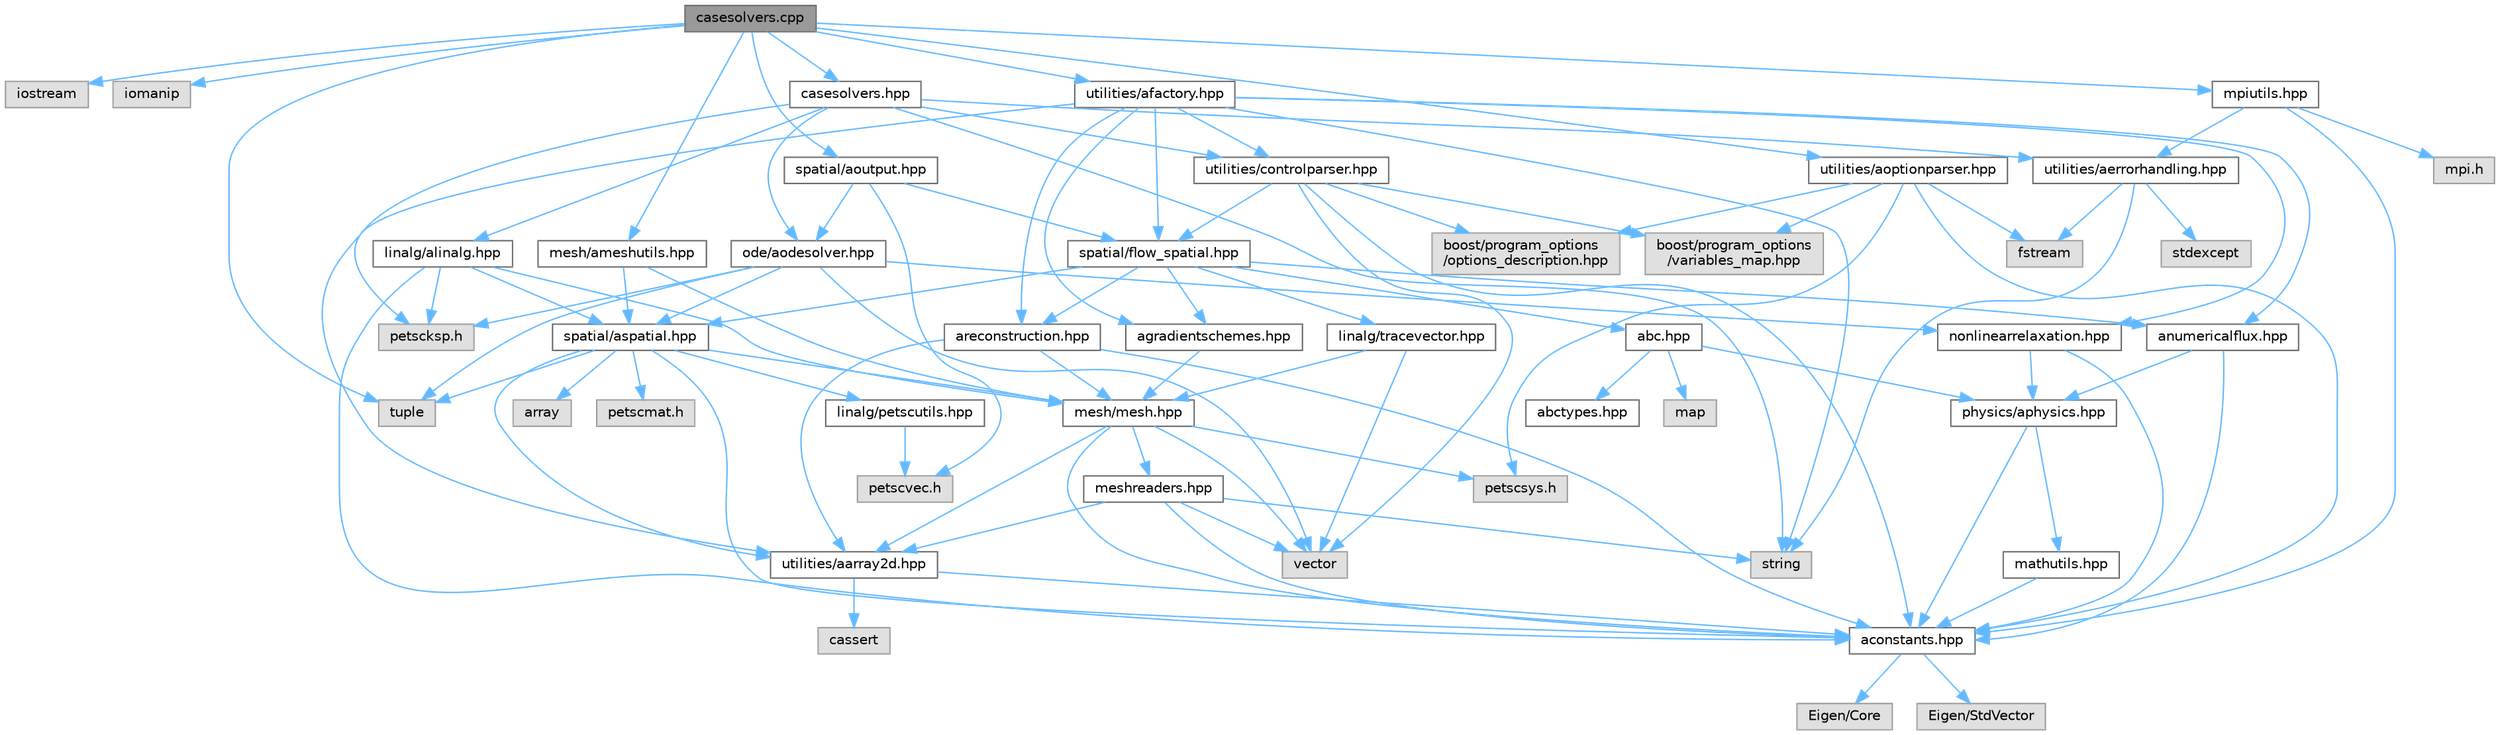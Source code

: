 digraph "casesolvers.cpp"
{
 // LATEX_PDF_SIZE
  bgcolor="transparent";
  edge [fontname=Helvetica,fontsize=10,labelfontname=Helvetica,labelfontsize=10];
  node [fontname=Helvetica,fontsize=10,shape=box,height=0.2,width=0.4];
  Node1 [id="Node000001",label="casesolvers.cpp",height=0.2,width=0.4,color="gray40", fillcolor="grey60", style="filled", fontcolor="black",tooltip="Routines to solve a single fluid dynamics case."];
  Node1 -> Node2 [id="edge1_Node000001_Node000002",color="steelblue1",style="solid",tooltip=" "];
  Node2 [id="Node000002",label="iostream",height=0.2,width=0.4,color="grey60", fillcolor="#E0E0E0", style="filled",tooltip=" "];
  Node1 -> Node3 [id="edge2_Node000001_Node000003",color="steelblue1",style="solid",tooltip=" "];
  Node3 [id="Node000003",label="iomanip",height=0.2,width=0.4,color="grey60", fillcolor="#E0E0E0", style="filled",tooltip=" "];
  Node1 -> Node4 [id="edge3_Node000001_Node000004",color="steelblue1",style="solid",tooltip=" "];
  Node4 [id="Node000004",label="tuple",height=0.2,width=0.4,color="grey60", fillcolor="#E0E0E0", style="filled",tooltip=" "];
  Node1 -> Node5 [id="edge4_Node000001_Node000005",color="steelblue1",style="solid",tooltip=" "];
  Node5 [id="Node000005",label="casesolvers.hpp",height=0.2,width=0.4,color="grey40", fillcolor="white", style="filled",URL="$casesolvers_8hpp.html",tooltip="Routines to solve a single fluid dynamics case."];
  Node5 -> Node6 [id="edge5_Node000005_Node000006",color="steelblue1",style="solid",tooltip=" "];
  Node6 [id="Node000006",label="string",height=0.2,width=0.4,color="grey60", fillcolor="#E0E0E0", style="filled",tooltip=" "];
  Node5 -> Node7 [id="edge6_Node000005_Node000007",color="steelblue1",style="solid",tooltip=" "];
  Node7 [id="Node000007",label="petscksp.h",height=0.2,width=0.4,color="grey60", fillcolor="#E0E0E0", style="filled",tooltip=" "];
  Node5 -> Node8 [id="edge7_Node000005_Node000008",color="steelblue1",style="solid",tooltip=" "];
  Node8 [id="Node000008",label="linalg/alinalg.hpp",height=0.2,width=0.4,color="grey40", fillcolor="white", style="filled",URL="$alinalg_8hpp.html",tooltip="Setup and handling of some linear algebra objects."];
  Node8 -> Node9 [id="edge8_Node000008_Node000009",color="steelblue1",style="solid",tooltip=" "];
  Node9 [id="Node000009",label="aconstants.hpp",height=0.2,width=0.4,color="grey40", fillcolor="white", style="filled",URL="$aconstants_8hpp.html",tooltip="Defines some macro constants and typedefs used throughout the code."];
  Node9 -> Node10 [id="edge9_Node000009_Node000010",color="steelblue1",style="solid",tooltip=" "];
  Node10 [id="Node000010",label="Eigen/Core",height=0.2,width=0.4,color="grey60", fillcolor="#E0E0E0", style="filled",tooltip=" "];
  Node9 -> Node11 [id="edge10_Node000009_Node000011",color="steelblue1",style="solid",tooltip=" "];
  Node11 [id="Node000011",label="Eigen/StdVector",height=0.2,width=0.4,color="grey60", fillcolor="#E0E0E0", style="filled",tooltip=" "];
  Node8 -> Node12 [id="edge11_Node000008_Node000012",color="steelblue1",style="solid",tooltip=" "];
  Node12 [id="Node000012",label="mesh/mesh.hpp",height=0.2,width=0.4,color="grey40", fillcolor="white", style="filled",URL="$mesh_8hpp_source.html",tooltip=" "];
  Node12 -> Node13 [id="edge12_Node000012_Node000013",color="steelblue1",style="solid",tooltip=" "];
  Node13 [id="Node000013",label="vector",height=0.2,width=0.4,color="grey60", fillcolor="#E0E0E0", style="filled",tooltip=" "];
  Node12 -> Node14 [id="edge13_Node000012_Node000014",color="steelblue1",style="solid",tooltip=" "];
  Node14 [id="Node000014",label="petscsys.h",height=0.2,width=0.4,color="grey60", fillcolor="#E0E0E0", style="filled",tooltip=" "];
  Node12 -> Node9 [id="edge14_Node000012_Node000009",color="steelblue1",style="solid",tooltip=" "];
  Node12 -> Node15 [id="edge15_Node000012_Node000015",color="steelblue1",style="solid",tooltip=" "];
  Node15 [id="Node000015",label="utilities/aarray2d.hpp",height=0.2,width=0.4,color="grey40", fillcolor="white", style="filled",URL="$aarray2d_8hpp.html",tooltip="Defines a class to manipulate 2d arrays."];
  Node15 -> Node16 [id="edge16_Node000015_Node000016",color="steelblue1",style="solid",tooltip=" "];
  Node16 [id="Node000016",label="cassert",height=0.2,width=0.4,color="grey60", fillcolor="#E0E0E0", style="filled",tooltip=" "];
  Node15 -> Node9 [id="edge17_Node000015_Node000009",color="steelblue1",style="solid",tooltip=" "];
  Node12 -> Node17 [id="edge18_Node000012_Node000017",color="steelblue1",style="solid",tooltip=" "];
  Node17 [id="Node000017",label="meshreaders.hpp",height=0.2,width=0.4,color="grey40", fillcolor="white", style="filled",URL="$meshreaders_8hpp.html",tooltip="Mesh readers."];
  Node17 -> Node6 [id="edge19_Node000017_Node000006",color="steelblue1",style="solid",tooltip=" "];
  Node17 -> Node13 [id="edge20_Node000017_Node000013",color="steelblue1",style="solid",tooltip=" "];
  Node17 -> Node9 [id="edge21_Node000017_Node000009",color="steelblue1",style="solid",tooltip=" "];
  Node17 -> Node15 [id="edge22_Node000017_Node000015",color="steelblue1",style="solid",tooltip=" "];
  Node8 -> Node18 [id="edge23_Node000008_Node000018",color="steelblue1",style="solid",tooltip=" "];
  Node18 [id="Node000018",label="spatial/aspatial.hpp",height=0.2,width=0.4,color="grey40", fillcolor="white", style="filled",URL="$aspatial_8hpp.html",tooltip="Common functionality for spatial discretization."];
  Node18 -> Node19 [id="edge24_Node000018_Node000019",color="steelblue1",style="solid",tooltip=" "];
  Node19 [id="Node000019",label="array",height=0.2,width=0.4,color="grey60", fillcolor="#E0E0E0", style="filled",tooltip=" "];
  Node18 -> Node4 [id="edge25_Node000018_Node000004",color="steelblue1",style="solid",tooltip=" "];
  Node18 -> Node20 [id="edge26_Node000018_Node000020",color="steelblue1",style="solid",tooltip=" "];
  Node20 [id="Node000020",label="petscmat.h",height=0.2,width=0.4,color="grey60", fillcolor="#E0E0E0", style="filled",tooltip=" "];
  Node18 -> Node9 [id="edge27_Node000018_Node000009",color="steelblue1",style="solid",tooltip=" "];
  Node18 -> Node15 [id="edge28_Node000018_Node000015",color="steelblue1",style="solid",tooltip=" "];
  Node18 -> Node21 [id="edge29_Node000018_Node000021",color="steelblue1",style="solid",tooltip=" "];
  Node21 [id="Node000021",label="linalg/petscutils.hpp",height=0.2,width=0.4,color="grey40", fillcolor="white", style="filled",URL="$petscutils_8hpp.html",tooltip="Some convenience functions that wrap PETSc functionality for various reasons."];
  Node21 -> Node22 [id="edge30_Node000021_Node000022",color="steelblue1",style="solid",tooltip=" "];
  Node22 [id="Node000022",label="petscvec.h",height=0.2,width=0.4,color="grey60", fillcolor="#E0E0E0", style="filled",tooltip=" "];
  Node18 -> Node12 [id="edge31_Node000018_Node000012",color="steelblue1",style="solid",tooltip=" "];
  Node8 -> Node7 [id="edge32_Node000008_Node000007",color="steelblue1",style="solid",tooltip=" "];
  Node5 -> Node23 [id="edge33_Node000005_Node000023",color="steelblue1",style="solid",tooltip=" "];
  Node23 [id="Node000023",label="ode/aodesolver.hpp",height=0.2,width=0.4,color="grey40", fillcolor="white", style="filled",URL="$aodesolver_8hpp.html",tooltip="Solution of ODEs resulting from some spatial discretization."];
  Node23 -> Node13 [id="edge34_Node000023_Node000013",color="steelblue1",style="solid",tooltip=" "];
  Node23 -> Node4 [id="edge35_Node000023_Node000004",color="steelblue1",style="solid",tooltip=" "];
  Node23 -> Node7 [id="edge36_Node000023_Node000007",color="steelblue1",style="solid",tooltip=" "];
  Node23 -> Node18 [id="edge37_Node000023_Node000018",color="steelblue1",style="solid",tooltip=" "];
  Node23 -> Node24 [id="edge38_Node000023_Node000024",color="steelblue1",style="solid",tooltip=" "];
  Node24 [id="Node000024",label="nonlinearrelaxation.hpp",height=0.2,width=0.4,color="grey40", fillcolor="white", style="filled",URL="$nonlinearrelaxation_8hpp.html",tooltip="Methods to underrelax the nonlinear update for better stability or convergence."];
  Node24 -> Node9 [id="edge39_Node000024_Node000009",color="steelblue1",style="solid",tooltip=" "];
  Node24 -> Node25 [id="edge40_Node000024_Node000025",color="steelblue1",style="solid",tooltip=" "];
  Node25 [id="Node000025",label="physics/aphysics.hpp",height=0.2,width=0.4,color="grey40", fillcolor="white", style="filled",URL="$aphysics_8hpp.html",tooltip="Provides analytical flux computation contexts."];
  Node25 -> Node9 [id="edge41_Node000025_Node000009",color="steelblue1",style="solid",tooltip=" "];
  Node25 -> Node26 [id="edge42_Node000025_Node000026",color="steelblue1",style="solid",tooltip=" "];
  Node26 [id="Node000026",label="mathutils.hpp",height=0.2,width=0.4,color="grey40", fillcolor="white", style="filled",URL="$mathutils_8hpp.html",tooltip="Provides convenient functions for certain geometric or calculus operations."];
  Node26 -> Node9 [id="edge43_Node000026_Node000009",color="steelblue1",style="solid",tooltip=" "];
  Node5 -> Node27 [id="edge44_Node000005_Node000027",color="steelblue1",style="solid",tooltip=" "];
  Node27 [id="Node000027",label="utilities/controlparser.hpp",height=0.2,width=0.4,color="grey40", fillcolor="white", style="filled",URL="$controlparser_8hpp.html",tooltip="Functions for parsing the main simulation control file."];
  Node27 -> Node13 [id="edge45_Node000027_Node000013",color="steelblue1",style="solid",tooltip=" "];
  Node27 -> Node28 [id="edge46_Node000027_Node000028",color="steelblue1",style="solid",tooltip=" "];
  Node28 [id="Node000028",label="boost/program_options\l/options_description.hpp",height=0.2,width=0.4,color="grey60", fillcolor="#E0E0E0", style="filled",tooltip=" "];
  Node27 -> Node29 [id="edge47_Node000027_Node000029",color="steelblue1",style="solid",tooltip=" "];
  Node29 [id="Node000029",label="boost/program_options\l/variables_map.hpp",height=0.2,width=0.4,color="grey60", fillcolor="#E0E0E0", style="filled",tooltip=" "];
  Node27 -> Node9 [id="edge48_Node000027_Node000009",color="steelblue1",style="solid",tooltip=" "];
  Node27 -> Node30 [id="edge49_Node000027_Node000030",color="steelblue1",style="solid",tooltip=" "];
  Node30 [id="Node000030",label="spatial/flow_spatial.hpp",height=0.2,width=0.4,color="grey40", fillcolor="white", style="filled",URL="$flow__spatial_8hpp.html",tooltip="Spatial discretization for Euler/Navier-Stokes equations."];
  Node30 -> Node18 [id="edge50_Node000030_Node000018",color="steelblue1",style="solid",tooltip=" "];
  Node30 -> Node31 [id="edge51_Node000030_Node000031",color="steelblue1",style="solid",tooltip=" "];
  Node31 [id="Node000031",label="anumericalflux.hpp",height=0.2,width=0.4,color="grey40", fillcolor="white", style="filled",URL="$anumericalflux_8hpp.html",tooltip="Numerical flux schemes for the compressible Euler equations."];
  Node31 -> Node9 [id="edge52_Node000031_Node000009",color="steelblue1",style="solid",tooltip=" "];
  Node31 -> Node25 [id="edge53_Node000031_Node000025",color="steelblue1",style="solid",tooltip=" "];
  Node30 -> Node32 [id="edge54_Node000030_Node000032",color="steelblue1",style="solid",tooltip=" "];
  Node32 [id="Node000032",label="agradientschemes.hpp",height=0.2,width=0.4,color="grey40", fillcolor="white", style="filled",URL="$agradientschemes_8hpp.html",tooltip="Classes for different gradient estimation schemes."];
  Node32 -> Node12 [id="edge55_Node000032_Node000012",color="steelblue1",style="solid",tooltip=" "];
  Node30 -> Node33 [id="edge56_Node000030_Node000033",color="steelblue1",style="solid",tooltip=" "];
  Node33 [id="Node000033",label="areconstruction.hpp",height=0.2,width=0.4,color="grey40", fillcolor="white", style="filled",URL="$areconstruction_8hpp.html",tooltip="Slope limiters for variable-extrapolation reconstruction."];
  Node33 -> Node9 [id="edge57_Node000033_Node000009",color="steelblue1",style="solid",tooltip=" "];
  Node33 -> Node15 [id="edge58_Node000033_Node000015",color="steelblue1",style="solid",tooltip=" "];
  Node33 -> Node12 [id="edge59_Node000033_Node000012",color="steelblue1",style="solid",tooltip=" "];
  Node30 -> Node34 [id="edge60_Node000030_Node000034",color="steelblue1",style="solid",tooltip=" "];
  Node34 [id="Node000034",label="abc.hpp",height=0.2,width=0.4,color="grey40", fillcolor="white", style="filled",URL="$abc_8hpp.html",tooltip="Boundary conditions management."];
  Node34 -> Node35 [id="edge61_Node000034_Node000035",color="steelblue1",style="solid",tooltip=" "];
  Node35 [id="Node000035",label="map",height=0.2,width=0.4,color="grey60", fillcolor="#E0E0E0", style="filled",tooltip=" "];
  Node34 -> Node36 [id="edge62_Node000034_Node000036",color="steelblue1",style="solid",tooltip=" "];
  Node36 [id="Node000036",label="abctypes.hpp",height=0.2,width=0.4,color="grey40", fillcolor="white", style="filled",URL="$abctypes_8hpp.html",tooltip="Enumeration of types of boundary conditions."];
  Node34 -> Node25 [id="edge63_Node000034_Node000025",color="steelblue1",style="solid",tooltip=" "];
  Node30 -> Node37 [id="edge64_Node000030_Node000037",color="steelblue1",style="solid",tooltip=" "];
  Node37 [id="Node000037",label="linalg/tracevector.hpp",height=0.2,width=0.4,color="grey40", fillcolor="white", style="filled",URL="$tracevector_8hpp.html",tooltip="Classes for handling data associated with all the faces in (the \"trace of\") a mesh."];
  Node37 -> Node13 [id="edge65_Node000037_Node000013",color="steelblue1",style="solid",tooltip=" "];
  Node37 -> Node12 [id="edge66_Node000037_Node000012",color="steelblue1",style="solid",tooltip=" "];
  Node5 -> Node38 [id="edge67_Node000005_Node000038",color="steelblue1",style="solid",tooltip=" "];
  Node38 [id="Node000038",label="utilities/aerrorhandling.hpp",height=0.2,width=0.4,color="grey40", fillcolor="white", style="filled",URL="$aerrorhandling_8hpp.html",tooltip="Exceptions and other error handling routines for FVENS."];
  Node38 -> Node39 [id="edge68_Node000038_Node000039",color="steelblue1",style="solid",tooltip=" "];
  Node39 [id="Node000039",label="stdexcept",height=0.2,width=0.4,color="grey60", fillcolor="#E0E0E0", style="filled",tooltip=" "];
  Node38 -> Node6 [id="edge69_Node000038_Node000006",color="steelblue1",style="solid",tooltip=" "];
  Node38 -> Node40 [id="edge70_Node000038_Node000040",color="steelblue1",style="solid",tooltip=" "];
  Node40 [id="Node000040",label="fstream",height=0.2,width=0.4,color="grey60", fillcolor="#E0E0E0", style="filled",tooltip=" "];
  Node1 -> Node41 [id="edge71_Node000001_Node000041",color="steelblue1",style="solid",tooltip=" "];
  Node41 [id="Node000041",label="utilities/afactory.hpp",height=0.2,width=0.4,color="grey40", fillcolor="white", style="filled",URL="$afactory_8hpp.html",tooltip="Various factories for generating simulation-related objects."];
  Node41 -> Node6 [id="edge72_Node000041_Node000006",color="steelblue1",style="solid",tooltip=" "];
  Node41 -> Node15 [id="edge73_Node000041_Node000015",color="steelblue1",style="solid",tooltip=" "];
  Node41 -> Node31 [id="edge74_Node000041_Node000031",color="steelblue1",style="solid",tooltip=" "];
  Node41 -> Node32 [id="edge75_Node000041_Node000032",color="steelblue1",style="solid",tooltip=" "];
  Node41 -> Node33 [id="edge76_Node000041_Node000033",color="steelblue1",style="solid",tooltip=" "];
  Node41 -> Node30 [id="edge77_Node000041_Node000030",color="steelblue1",style="solid",tooltip=" "];
  Node41 -> Node24 [id="edge78_Node000041_Node000024",color="steelblue1",style="solid",tooltip=" "];
  Node41 -> Node27 [id="edge79_Node000041_Node000027",color="steelblue1",style="solid",tooltip=" "];
  Node1 -> Node42 [id="edge80_Node000001_Node000042",color="steelblue1",style="solid",tooltip=" "];
  Node42 [id="Node000042",label="utilities/aoptionparser.hpp",height=0.2,width=0.4,color="grey40", fillcolor="white", style="filled",URL="$aoptionparser_8hpp.html",tooltip="Some helper functions for parsing options from different sources."];
  Node42 -> Node40 [id="edge81_Node000042_Node000040",color="steelblue1",style="solid",tooltip=" "];
  Node42 -> Node28 [id="edge82_Node000042_Node000028",color="steelblue1",style="solid",tooltip=" "];
  Node42 -> Node29 [id="edge83_Node000042_Node000029",color="steelblue1",style="solid",tooltip=" "];
  Node42 -> Node14 [id="edge84_Node000042_Node000014",color="steelblue1",style="solid",tooltip=" "];
  Node42 -> Node9 [id="edge85_Node000042_Node000009",color="steelblue1",style="solid",tooltip=" "];
  Node1 -> Node43 [id="edge86_Node000001_Node000043",color="steelblue1",style="solid",tooltip=" "];
  Node43 [id="Node000043",label="spatial/aoutput.hpp",height=0.2,width=0.4,color="grey40", fillcolor="white", style="filled",URL="$aoutput_8hpp.html",tooltip="A collection of subroutines to write mesh data to various kinds of output formats."];
  Node43 -> Node22 [id="edge87_Node000043_Node000022",color="steelblue1",style="solid",tooltip=" "];
  Node43 -> Node30 [id="edge88_Node000043_Node000030",color="steelblue1",style="solid",tooltip=" "];
  Node43 -> Node23 [id="edge89_Node000043_Node000023",color="steelblue1",style="solid",tooltip=" "];
  Node1 -> Node44 [id="edge90_Node000001_Node000044",color="steelblue1",style="solid",tooltip=" "];
  Node44 [id="Node000044",label="mesh/ameshutils.hpp",height=0.2,width=0.4,color="grey40", fillcolor="white", style="filled",URL="$ameshutils_8hpp.html",tooltip="Some mesh-related functionality."];
  Node44 -> Node12 [id="edge91_Node000044_Node000012",color="steelblue1",style="solid",tooltip=" "];
  Node44 -> Node18 [id="edge92_Node000044_Node000018",color="steelblue1",style="solid",tooltip=" "];
  Node1 -> Node45 [id="edge93_Node000001_Node000045",color="steelblue1",style="solid",tooltip=" "];
  Node45 [id="Node000045",label="mpiutils.hpp",height=0.2,width=0.4,color="grey40", fillcolor="white", style="filled",URL="$mpiutils_8hpp.html",tooltip="Some convenience functions related to MPI."];
  Node45 -> Node46 [id="edge94_Node000045_Node000046",color="steelblue1",style="solid",tooltip=" "];
  Node46 [id="Node000046",label="mpi.h",height=0.2,width=0.4,color="grey60", fillcolor="#E0E0E0", style="filled",tooltip=" "];
  Node45 -> Node9 [id="edge95_Node000045_Node000009",color="steelblue1",style="solid",tooltip=" "];
  Node45 -> Node38 [id="edge96_Node000045_Node000038",color="steelblue1",style="solid",tooltip=" "];
}
